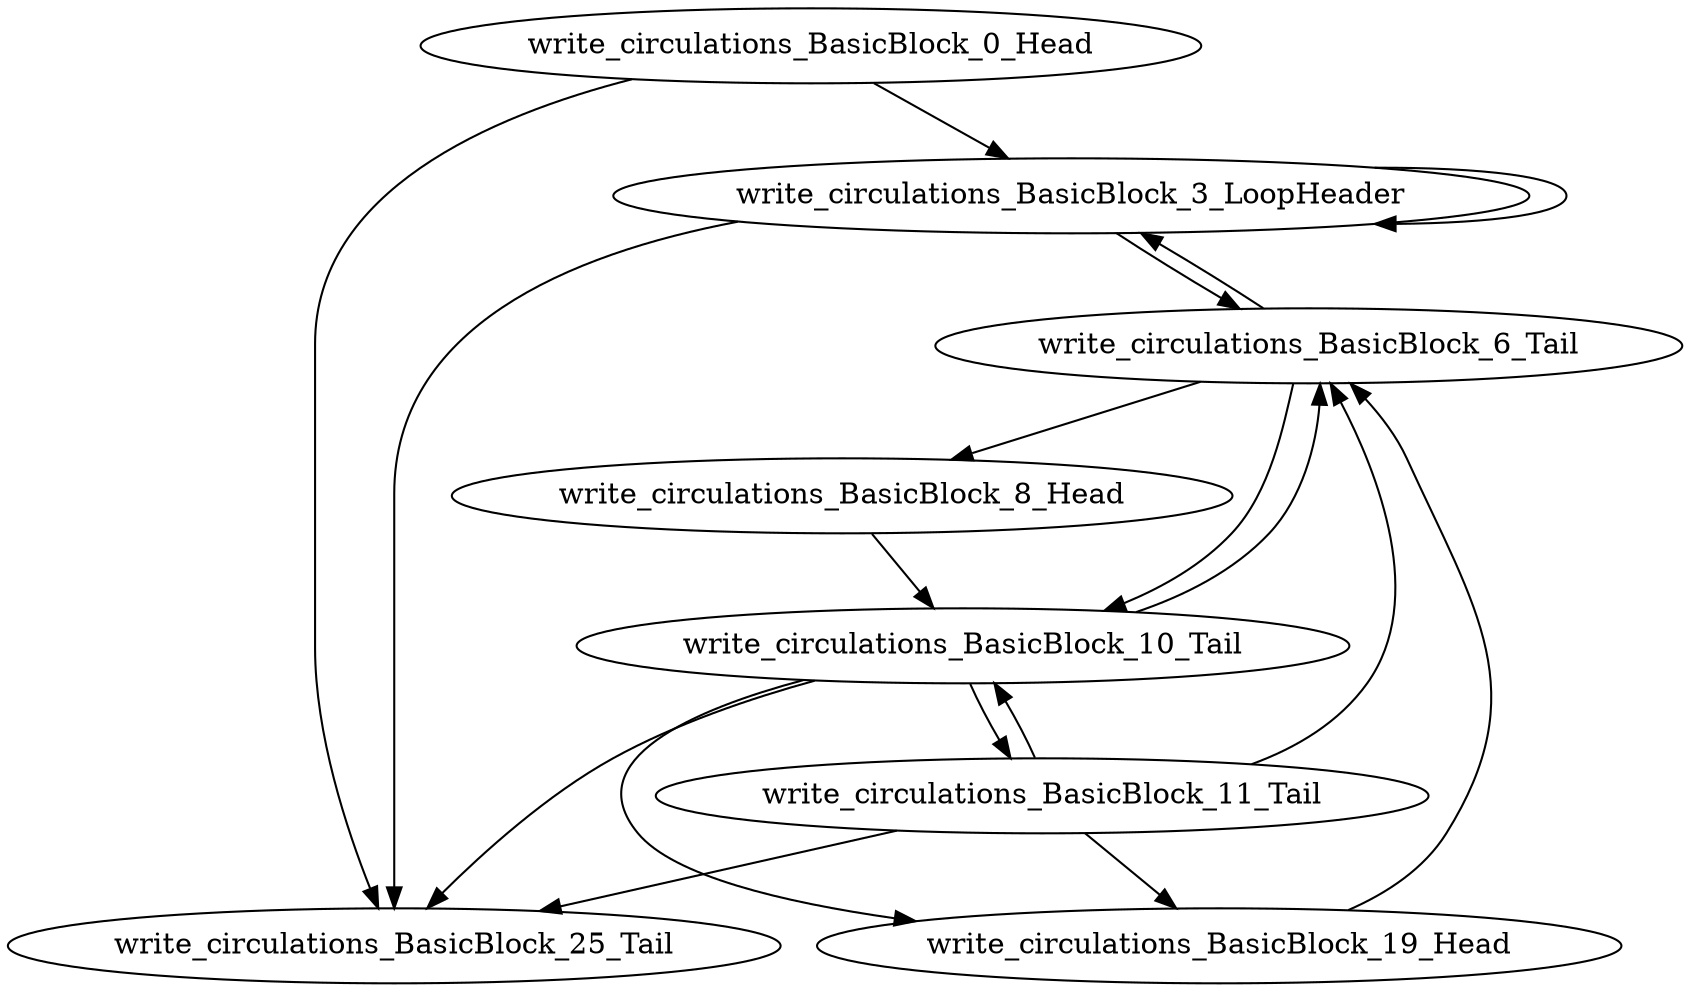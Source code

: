 digraph G {
    "write_circulations_BasicBlock_0_Head" -> "write_circulations_BasicBlock_25_Tail"
    "write_circulations_BasicBlock_0_Head" -> "write_circulations_BasicBlock_3_LoopHeader"
    "write_circulations_BasicBlock_8_Head" -> "write_circulations_BasicBlock_10_Tail"
    "write_circulations_BasicBlock_10_Tail" -> "write_circulations_BasicBlock_25_Tail"
    "write_circulations_BasicBlock_10_Tail" -> "write_circulations_BasicBlock_6_Tail"
    "write_circulations_BasicBlock_10_Tail" -> "write_circulations_BasicBlock_11_Tail"
    "write_circulations_BasicBlock_10_Tail" -> "write_circulations_BasicBlock_19_Head"
    "write_circulations_BasicBlock_6_Tail" -> "write_circulations_BasicBlock_8_Head"
    "write_circulations_BasicBlock_6_Tail" -> "write_circulations_BasicBlock_10_Tail"
    "write_circulations_BasicBlock_6_Tail" -> "write_circulations_BasicBlock_3_LoopHeader"
    "write_circulations_BasicBlock_3_LoopHeader" -> "write_circulations_BasicBlock_25_Tail"
    "write_circulations_BasicBlock_3_LoopHeader" -> "write_circulations_BasicBlock_6_Tail"
    "write_circulations_BasicBlock_3_LoopHeader" -> "write_circulations_BasicBlock_3_LoopHeader"
    "write_circulations_BasicBlock_11_Tail" -> "write_circulations_BasicBlock_25_Tail"
    "write_circulations_BasicBlock_11_Tail" -> "write_circulations_BasicBlock_10_Tail"
    "write_circulations_BasicBlock_11_Tail" -> "write_circulations_BasicBlock_6_Tail"
    "write_circulations_BasicBlock_11_Tail" -> "write_circulations_BasicBlock_19_Head"
    "write_circulations_BasicBlock_19_Head" -> "write_circulations_BasicBlock_6_Tail"
}
